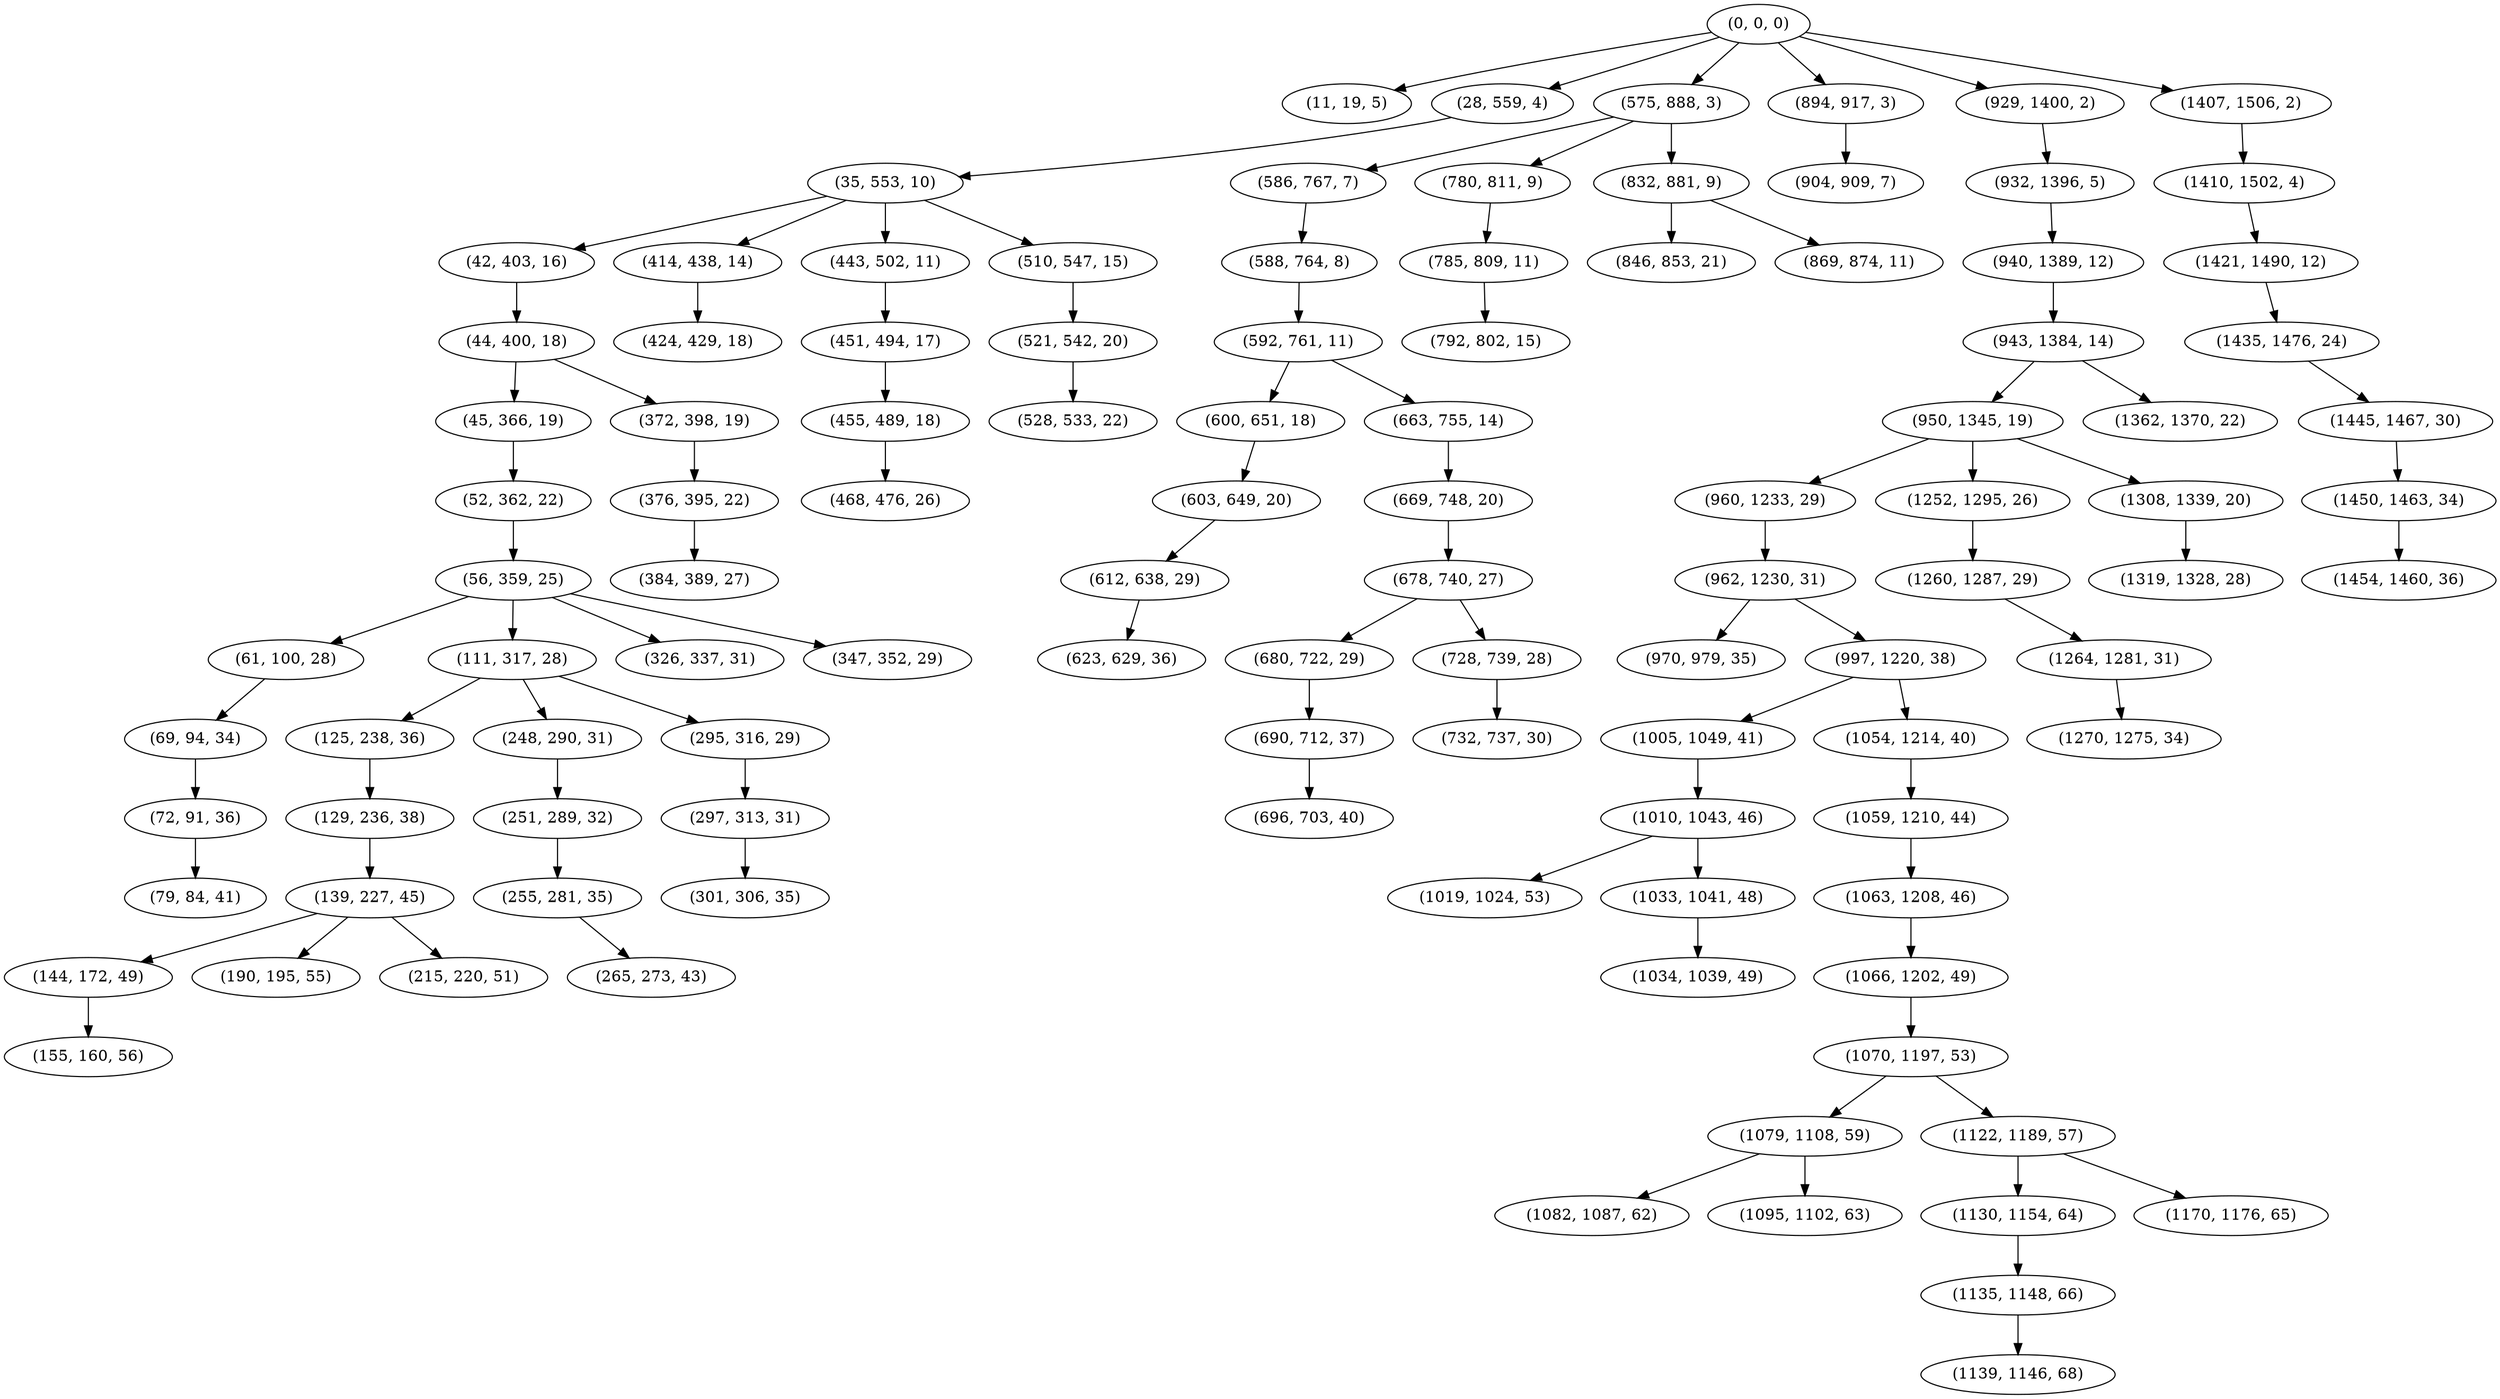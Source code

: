 digraph tree {
    "(0, 0, 0)";
    "(11, 19, 5)";
    "(28, 559, 4)";
    "(35, 553, 10)";
    "(42, 403, 16)";
    "(44, 400, 18)";
    "(45, 366, 19)";
    "(52, 362, 22)";
    "(56, 359, 25)";
    "(61, 100, 28)";
    "(69, 94, 34)";
    "(72, 91, 36)";
    "(79, 84, 41)";
    "(111, 317, 28)";
    "(125, 238, 36)";
    "(129, 236, 38)";
    "(139, 227, 45)";
    "(144, 172, 49)";
    "(155, 160, 56)";
    "(190, 195, 55)";
    "(215, 220, 51)";
    "(248, 290, 31)";
    "(251, 289, 32)";
    "(255, 281, 35)";
    "(265, 273, 43)";
    "(295, 316, 29)";
    "(297, 313, 31)";
    "(301, 306, 35)";
    "(326, 337, 31)";
    "(347, 352, 29)";
    "(372, 398, 19)";
    "(376, 395, 22)";
    "(384, 389, 27)";
    "(414, 438, 14)";
    "(424, 429, 18)";
    "(443, 502, 11)";
    "(451, 494, 17)";
    "(455, 489, 18)";
    "(468, 476, 26)";
    "(510, 547, 15)";
    "(521, 542, 20)";
    "(528, 533, 22)";
    "(575, 888, 3)";
    "(586, 767, 7)";
    "(588, 764, 8)";
    "(592, 761, 11)";
    "(600, 651, 18)";
    "(603, 649, 20)";
    "(612, 638, 29)";
    "(623, 629, 36)";
    "(663, 755, 14)";
    "(669, 748, 20)";
    "(678, 740, 27)";
    "(680, 722, 29)";
    "(690, 712, 37)";
    "(696, 703, 40)";
    "(728, 739, 28)";
    "(732, 737, 30)";
    "(780, 811, 9)";
    "(785, 809, 11)";
    "(792, 802, 15)";
    "(832, 881, 9)";
    "(846, 853, 21)";
    "(869, 874, 11)";
    "(894, 917, 3)";
    "(904, 909, 7)";
    "(929, 1400, 2)";
    "(932, 1396, 5)";
    "(940, 1389, 12)";
    "(943, 1384, 14)";
    "(950, 1345, 19)";
    "(960, 1233, 29)";
    "(962, 1230, 31)";
    "(970, 979, 35)";
    "(997, 1220, 38)";
    "(1005, 1049, 41)";
    "(1010, 1043, 46)";
    "(1019, 1024, 53)";
    "(1033, 1041, 48)";
    "(1034, 1039, 49)";
    "(1054, 1214, 40)";
    "(1059, 1210, 44)";
    "(1063, 1208, 46)";
    "(1066, 1202, 49)";
    "(1070, 1197, 53)";
    "(1079, 1108, 59)";
    "(1082, 1087, 62)";
    "(1095, 1102, 63)";
    "(1122, 1189, 57)";
    "(1130, 1154, 64)";
    "(1135, 1148, 66)";
    "(1139, 1146, 68)";
    "(1170, 1176, 65)";
    "(1252, 1295, 26)";
    "(1260, 1287, 29)";
    "(1264, 1281, 31)";
    "(1270, 1275, 34)";
    "(1308, 1339, 20)";
    "(1319, 1328, 28)";
    "(1362, 1370, 22)";
    "(1407, 1506, 2)";
    "(1410, 1502, 4)";
    "(1421, 1490, 12)";
    "(1435, 1476, 24)";
    "(1445, 1467, 30)";
    "(1450, 1463, 34)";
    "(1454, 1460, 36)";
    "(0, 0, 0)" -> "(11, 19, 5)";
    "(0, 0, 0)" -> "(28, 559, 4)";
    "(0, 0, 0)" -> "(575, 888, 3)";
    "(0, 0, 0)" -> "(894, 917, 3)";
    "(0, 0, 0)" -> "(929, 1400, 2)";
    "(0, 0, 0)" -> "(1407, 1506, 2)";
    "(28, 559, 4)" -> "(35, 553, 10)";
    "(35, 553, 10)" -> "(42, 403, 16)";
    "(35, 553, 10)" -> "(414, 438, 14)";
    "(35, 553, 10)" -> "(443, 502, 11)";
    "(35, 553, 10)" -> "(510, 547, 15)";
    "(42, 403, 16)" -> "(44, 400, 18)";
    "(44, 400, 18)" -> "(45, 366, 19)";
    "(44, 400, 18)" -> "(372, 398, 19)";
    "(45, 366, 19)" -> "(52, 362, 22)";
    "(52, 362, 22)" -> "(56, 359, 25)";
    "(56, 359, 25)" -> "(61, 100, 28)";
    "(56, 359, 25)" -> "(111, 317, 28)";
    "(56, 359, 25)" -> "(326, 337, 31)";
    "(56, 359, 25)" -> "(347, 352, 29)";
    "(61, 100, 28)" -> "(69, 94, 34)";
    "(69, 94, 34)" -> "(72, 91, 36)";
    "(72, 91, 36)" -> "(79, 84, 41)";
    "(111, 317, 28)" -> "(125, 238, 36)";
    "(111, 317, 28)" -> "(248, 290, 31)";
    "(111, 317, 28)" -> "(295, 316, 29)";
    "(125, 238, 36)" -> "(129, 236, 38)";
    "(129, 236, 38)" -> "(139, 227, 45)";
    "(139, 227, 45)" -> "(144, 172, 49)";
    "(139, 227, 45)" -> "(190, 195, 55)";
    "(139, 227, 45)" -> "(215, 220, 51)";
    "(144, 172, 49)" -> "(155, 160, 56)";
    "(248, 290, 31)" -> "(251, 289, 32)";
    "(251, 289, 32)" -> "(255, 281, 35)";
    "(255, 281, 35)" -> "(265, 273, 43)";
    "(295, 316, 29)" -> "(297, 313, 31)";
    "(297, 313, 31)" -> "(301, 306, 35)";
    "(372, 398, 19)" -> "(376, 395, 22)";
    "(376, 395, 22)" -> "(384, 389, 27)";
    "(414, 438, 14)" -> "(424, 429, 18)";
    "(443, 502, 11)" -> "(451, 494, 17)";
    "(451, 494, 17)" -> "(455, 489, 18)";
    "(455, 489, 18)" -> "(468, 476, 26)";
    "(510, 547, 15)" -> "(521, 542, 20)";
    "(521, 542, 20)" -> "(528, 533, 22)";
    "(575, 888, 3)" -> "(586, 767, 7)";
    "(575, 888, 3)" -> "(780, 811, 9)";
    "(575, 888, 3)" -> "(832, 881, 9)";
    "(586, 767, 7)" -> "(588, 764, 8)";
    "(588, 764, 8)" -> "(592, 761, 11)";
    "(592, 761, 11)" -> "(600, 651, 18)";
    "(592, 761, 11)" -> "(663, 755, 14)";
    "(600, 651, 18)" -> "(603, 649, 20)";
    "(603, 649, 20)" -> "(612, 638, 29)";
    "(612, 638, 29)" -> "(623, 629, 36)";
    "(663, 755, 14)" -> "(669, 748, 20)";
    "(669, 748, 20)" -> "(678, 740, 27)";
    "(678, 740, 27)" -> "(680, 722, 29)";
    "(678, 740, 27)" -> "(728, 739, 28)";
    "(680, 722, 29)" -> "(690, 712, 37)";
    "(690, 712, 37)" -> "(696, 703, 40)";
    "(728, 739, 28)" -> "(732, 737, 30)";
    "(780, 811, 9)" -> "(785, 809, 11)";
    "(785, 809, 11)" -> "(792, 802, 15)";
    "(832, 881, 9)" -> "(846, 853, 21)";
    "(832, 881, 9)" -> "(869, 874, 11)";
    "(894, 917, 3)" -> "(904, 909, 7)";
    "(929, 1400, 2)" -> "(932, 1396, 5)";
    "(932, 1396, 5)" -> "(940, 1389, 12)";
    "(940, 1389, 12)" -> "(943, 1384, 14)";
    "(943, 1384, 14)" -> "(950, 1345, 19)";
    "(943, 1384, 14)" -> "(1362, 1370, 22)";
    "(950, 1345, 19)" -> "(960, 1233, 29)";
    "(950, 1345, 19)" -> "(1252, 1295, 26)";
    "(950, 1345, 19)" -> "(1308, 1339, 20)";
    "(960, 1233, 29)" -> "(962, 1230, 31)";
    "(962, 1230, 31)" -> "(970, 979, 35)";
    "(962, 1230, 31)" -> "(997, 1220, 38)";
    "(997, 1220, 38)" -> "(1005, 1049, 41)";
    "(997, 1220, 38)" -> "(1054, 1214, 40)";
    "(1005, 1049, 41)" -> "(1010, 1043, 46)";
    "(1010, 1043, 46)" -> "(1019, 1024, 53)";
    "(1010, 1043, 46)" -> "(1033, 1041, 48)";
    "(1033, 1041, 48)" -> "(1034, 1039, 49)";
    "(1054, 1214, 40)" -> "(1059, 1210, 44)";
    "(1059, 1210, 44)" -> "(1063, 1208, 46)";
    "(1063, 1208, 46)" -> "(1066, 1202, 49)";
    "(1066, 1202, 49)" -> "(1070, 1197, 53)";
    "(1070, 1197, 53)" -> "(1079, 1108, 59)";
    "(1070, 1197, 53)" -> "(1122, 1189, 57)";
    "(1079, 1108, 59)" -> "(1082, 1087, 62)";
    "(1079, 1108, 59)" -> "(1095, 1102, 63)";
    "(1122, 1189, 57)" -> "(1130, 1154, 64)";
    "(1122, 1189, 57)" -> "(1170, 1176, 65)";
    "(1130, 1154, 64)" -> "(1135, 1148, 66)";
    "(1135, 1148, 66)" -> "(1139, 1146, 68)";
    "(1252, 1295, 26)" -> "(1260, 1287, 29)";
    "(1260, 1287, 29)" -> "(1264, 1281, 31)";
    "(1264, 1281, 31)" -> "(1270, 1275, 34)";
    "(1308, 1339, 20)" -> "(1319, 1328, 28)";
    "(1407, 1506, 2)" -> "(1410, 1502, 4)";
    "(1410, 1502, 4)" -> "(1421, 1490, 12)";
    "(1421, 1490, 12)" -> "(1435, 1476, 24)";
    "(1435, 1476, 24)" -> "(1445, 1467, 30)";
    "(1445, 1467, 30)" -> "(1450, 1463, 34)";
    "(1450, 1463, 34)" -> "(1454, 1460, 36)";
}
